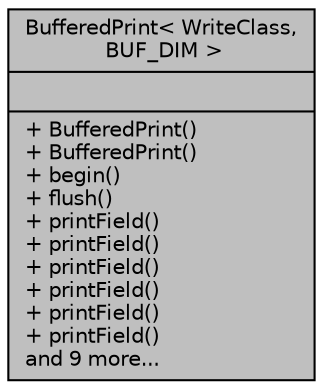 digraph "BufferedPrint&lt; WriteClass, BUF_DIM &gt;"
{
 // INTERACTIVE_SVG=YES
 // LATEX_PDF_SIZE
  edge [fontname="Helvetica",fontsize="10",labelfontname="Helvetica",labelfontsize="10"];
  node [fontname="Helvetica",fontsize="10",shape=record];
  Node1 [label="{BufferedPrint\< WriteClass,\l BUF_DIM \>\n||+ BufferedPrint()\l+ BufferedPrint()\l+ begin()\l+ flush()\l+ printField()\l+ printField()\l+ printField()\l+ printField()\l+ printField()\l+ printField()\land 9 more...\l}",height=0.2,width=0.4,color="black", fillcolor="grey75", style="filled", fontcolor="black",tooltip="Fast buffered print template."];
}
